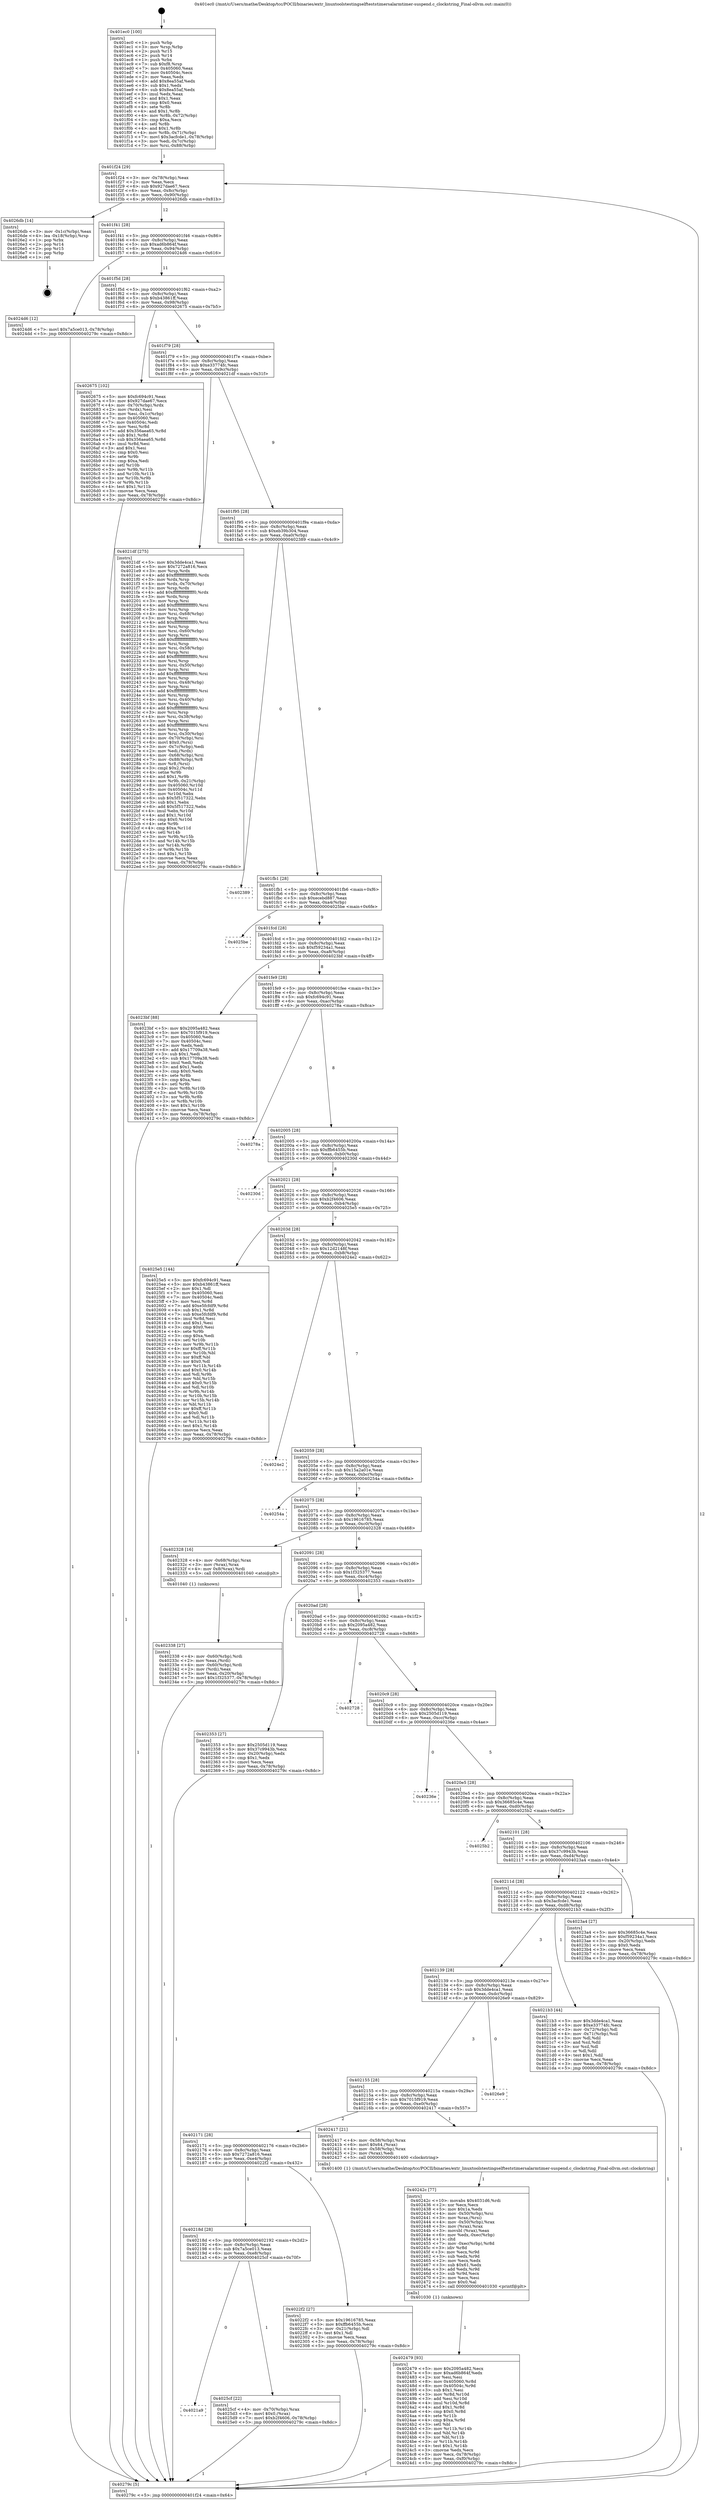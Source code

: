 digraph "0x401ec0" {
  label = "0x401ec0 (/mnt/c/Users/mathe/Desktop/tcc/POCII/binaries/extr_linuxtoolstestingselfteststimersalarmtimer-suspend.c_clockstring_Final-ollvm.out::main(0))"
  labelloc = "t"
  node[shape=record]

  Entry [label="",width=0.3,height=0.3,shape=circle,fillcolor=black,style=filled]
  "0x401f24" [label="{
     0x401f24 [29]\l
     | [instrs]\l
     &nbsp;&nbsp;0x401f24 \<+3\>: mov -0x78(%rbp),%eax\l
     &nbsp;&nbsp;0x401f27 \<+2\>: mov %eax,%ecx\l
     &nbsp;&nbsp;0x401f29 \<+6\>: sub $0x927dae67,%ecx\l
     &nbsp;&nbsp;0x401f2f \<+6\>: mov %eax,-0x8c(%rbp)\l
     &nbsp;&nbsp;0x401f35 \<+6\>: mov %ecx,-0x90(%rbp)\l
     &nbsp;&nbsp;0x401f3b \<+6\>: je 00000000004026db \<main+0x81b\>\l
  }"]
  "0x4026db" [label="{
     0x4026db [14]\l
     | [instrs]\l
     &nbsp;&nbsp;0x4026db \<+3\>: mov -0x1c(%rbp),%eax\l
     &nbsp;&nbsp;0x4026de \<+4\>: lea -0x18(%rbp),%rsp\l
     &nbsp;&nbsp;0x4026e2 \<+1\>: pop %rbx\l
     &nbsp;&nbsp;0x4026e3 \<+2\>: pop %r14\l
     &nbsp;&nbsp;0x4026e5 \<+2\>: pop %r15\l
     &nbsp;&nbsp;0x4026e7 \<+1\>: pop %rbp\l
     &nbsp;&nbsp;0x4026e8 \<+1\>: ret\l
  }"]
  "0x401f41" [label="{
     0x401f41 [28]\l
     | [instrs]\l
     &nbsp;&nbsp;0x401f41 \<+5\>: jmp 0000000000401f46 \<main+0x86\>\l
     &nbsp;&nbsp;0x401f46 \<+6\>: mov -0x8c(%rbp),%eax\l
     &nbsp;&nbsp;0x401f4c \<+5\>: sub $0xad6b864f,%eax\l
     &nbsp;&nbsp;0x401f51 \<+6\>: mov %eax,-0x94(%rbp)\l
     &nbsp;&nbsp;0x401f57 \<+6\>: je 00000000004024d6 \<main+0x616\>\l
  }"]
  Exit [label="",width=0.3,height=0.3,shape=circle,fillcolor=black,style=filled,peripheries=2]
  "0x4024d6" [label="{
     0x4024d6 [12]\l
     | [instrs]\l
     &nbsp;&nbsp;0x4024d6 \<+7\>: movl $0x7a5ce013,-0x78(%rbp)\l
     &nbsp;&nbsp;0x4024dd \<+5\>: jmp 000000000040279c \<main+0x8dc\>\l
  }"]
  "0x401f5d" [label="{
     0x401f5d [28]\l
     | [instrs]\l
     &nbsp;&nbsp;0x401f5d \<+5\>: jmp 0000000000401f62 \<main+0xa2\>\l
     &nbsp;&nbsp;0x401f62 \<+6\>: mov -0x8c(%rbp),%eax\l
     &nbsp;&nbsp;0x401f68 \<+5\>: sub $0xb43861ff,%eax\l
     &nbsp;&nbsp;0x401f6d \<+6\>: mov %eax,-0x98(%rbp)\l
     &nbsp;&nbsp;0x401f73 \<+6\>: je 0000000000402675 \<main+0x7b5\>\l
  }"]
  "0x4021a9" [label="{
     0x4021a9\l
  }", style=dashed]
  "0x402675" [label="{
     0x402675 [102]\l
     | [instrs]\l
     &nbsp;&nbsp;0x402675 \<+5\>: mov $0xfc694c91,%eax\l
     &nbsp;&nbsp;0x40267a \<+5\>: mov $0x927dae67,%ecx\l
     &nbsp;&nbsp;0x40267f \<+4\>: mov -0x70(%rbp),%rdx\l
     &nbsp;&nbsp;0x402683 \<+2\>: mov (%rdx),%esi\l
     &nbsp;&nbsp;0x402685 \<+3\>: mov %esi,-0x1c(%rbp)\l
     &nbsp;&nbsp;0x402688 \<+7\>: mov 0x405060,%esi\l
     &nbsp;&nbsp;0x40268f \<+7\>: mov 0x40504c,%edi\l
     &nbsp;&nbsp;0x402696 \<+3\>: mov %esi,%r8d\l
     &nbsp;&nbsp;0x402699 \<+7\>: add $0x356aea65,%r8d\l
     &nbsp;&nbsp;0x4026a0 \<+4\>: sub $0x1,%r8d\l
     &nbsp;&nbsp;0x4026a4 \<+7\>: sub $0x356aea65,%r8d\l
     &nbsp;&nbsp;0x4026ab \<+4\>: imul %r8d,%esi\l
     &nbsp;&nbsp;0x4026af \<+3\>: and $0x1,%esi\l
     &nbsp;&nbsp;0x4026b2 \<+3\>: cmp $0x0,%esi\l
     &nbsp;&nbsp;0x4026b5 \<+4\>: sete %r9b\l
     &nbsp;&nbsp;0x4026b9 \<+3\>: cmp $0xa,%edi\l
     &nbsp;&nbsp;0x4026bc \<+4\>: setl %r10b\l
     &nbsp;&nbsp;0x4026c0 \<+3\>: mov %r9b,%r11b\l
     &nbsp;&nbsp;0x4026c3 \<+3\>: and %r10b,%r11b\l
     &nbsp;&nbsp;0x4026c6 \<+3\>: xor %r10b,%r9b\l
     &nbsp;&nbsp;0x4026c9 \<+3\>: or %r9b,%r11b\l
     &nbsp;&nbsp;0x4026cc \<+4\>: test $0x1,%r11b\l
     &nbsp;&nbsp;0x4026d0 \<+3\>: cmovne %ecx,%eax\l
     &nbsp;&nbsp;0x4026d3 \<+3\>: mov %eax,-0x78(%rbp)\l
     &nbsp;&nbsp;0x4026d6 \<+5\>: jmp 000000000040279c \<main+0x8dc\>\l
  }"]
  "0x401f79" [label="{
     0x401f79 [28]\l
     | [instrs]\l
     &nbsp;&nbsp;0x401f79 \<+5\>: jmp 0000000000401f7e \<main+0xbe\>\l
     &nbsp;&nbsp;0x401f7e \<+6\>: mov -0x8c(%rbp),%eax\l
     &nbsp;&nbsp;0x401f84 \<+5\>: sub $0xe33774fc,%eax\l
     &nbsp;&nbsp;0x401f89 \<+6\>: mov %eax,-0x9c(%rbp)\l
     &nbsp;&nbsp;0x401f8f \<+6\>: je 00000000004021df \<main+0x31f\>\l
  }"]
  "0x4025cf" [label="{
     0x4025cf [22]\l
     | [instrs]\l
     &nbsp;&nbsp;0x4025cf \<+4\>: mov -0x70(%rbp),%rax\l
     &nbsp;&nbsp;0x4025d3 \<+6\>: movl $0x0,(%rax)\l
     &nbsp;&nbsp;0x4025d9 \<+7\>: movl $0xb2f4606,-0x78(%rbp)\l
     &nbsp;&nbsp;0x4025e0 \<+5\>: jmp 000000000040279c \<main+0x8dc\>\l
  }"]
  "0x4021df" [label="{
     0x4021df [275]\l
     | [instrs]\l
     &nbsp;&nbsp;0x4021df \<+5\>: mov $0x3dde4ca1,%eax\l
     &nbsp;&nbsp;0x4021e4 \<+5\>: mov $0x7272a816,%ecx\l
     &nbsp;&nbsp;0x4021e9 \<+3\>: mov %rsp,%rdx\l
     &nbsp;&nbsp;0x4021ec \<+4\>: add $0xfffffffffffffff0,%rdx\l
     &nbsp;&nbsp;0x4021f0 \<+3\>: mov %rdx,%rsp\l
     &nbsp;&nbsp;0x4021f3 \<+4\>: mov %rdx,-0x70(%rbp)\l
     &nbsp;&nbsp;0x4021f7 \<+3\>: mov %rsp,%rdx\l
     &nbsp;&nbsp;0x4021fa \<+4\>: add $0xfffffffffffffff0,%rdx\l
     &nbsp;&nbsp;0x4021fe \<+3\>: mov %rdx,%rsp\l
     &nbsp;&nbsp;0x402201 \<+3\>: mov %rsp,%rsi\l
     &nbsp;&nbsp;0x402204 \<+4\>: add $0xfffffffffffffff0,%rsi\l
     &nbsp;&nbsp;0x402208 \<+3\>: mov %rsi,%rsp\l
     &nbsp;&nbsp;0x40220b \<+4\>: mov %rsi,-0x68(%rbp)\l
     &nbsp;&nbsp;0x40220f \<+3\>: mov %rsp,%rsi\l
     &nbsp;&nbsp;0x402212 \<+4\>: add $0xfffffffffffffff0,%rsi\l
     &nbsp;&nbsp;0x402216 \<+3\>: mov %rsi,%rsp\l
     &nbsp;&nbsp;0x402219 \<+4\>: mov %rsi,-0x60(%rbp)\l
     &nbsp;&nbsp;0x40221d \<+3\>: mov %rsp,%rsi\l
     &nbsp;&nbsp;0x402220 \<+4\>: add $0xfffffffffffffff0,%rsi\l
     &nbsp;&nbsp;0x402224 \<+3\>: mov %rsi,%rsp\l
     &nbsp;&nbsp;0x402227 \<+4\>: mov %rsi,-0x58(%rbp)\l
     &nbsp;&nbsp;0x40222b \<+3\>: mov %rsp,%rsi\l
     &nbsp;&nbsp;0x40222e \<+4\>: add $0xfffffffffffffff0,%rsi\l
     &nbsp;&nbsp;0x402232 \<+3\>: mov %rsi,%rsp\l
     &nbsp;&nbsp;0x402235 \<+4\>: mov %rsi,-0x50(%rbp)\l
     &nbsp;&nbsp;0x402239 \<+3\>: mov %rsp,%rsi\l
     &nbsp;&nbsp;0x40223c \<+4\>: add $0xfffffffffffffff0,%rsi\l
     &nbsp;&nbsp;0x402240 \<+3\>: mov %rsi,%rsp\l
     &nbsp;&nbsp;0x402243 \<+4\>: mov %rsi,-0x48(%rbp)\l
     &nbsp;&nbsp;0x402247 \<+3\>: mov %rsp,%rsi\l
     &nbsp;&nbsp;0x40224a \<+4\>: add $0xfffffffffffffff0,%rsi\l
     &nbsp;&nbsp;0x40224e \<+3\>: mov %rsi,%rsp\l
     &nbsp;&nbsp;0x402251 \<+4\>: mov %rsi,-0x40(%rbp)\l
     &nbsp;&nbsp;0x402255 \<+3\>: mov %rsp,%rsi\l
     &nbsp;&nbsp;0x402258 \<+4\>: add $0xfffffffffffffff0,%rsi\l
     &nbsp;&nbsp;0x40225c \<+3\>: mov %rsi,%rsp\l
     &nbsp;&nbsp;0x40225f \<+4\>: mov %rsi,-0x38(%rbp)\l
     &nbsp;&nbsp;0x402263 \<+3\>: mov %rsp,%rsi\l
     &nbsp;&nbsp;0x402266 \<+4\>: add $0xfffffffffffffff0,%rsi\l
     &nbsp;&nbsp;0x40226a \<+3\>: mov %rsi,%rsp\l
     &nbsp;&nbsp;0x40226d \<+4\>: mov %rsi,-0x30(%rbp)\l
     &nbsp;&nbsp;0x402271 \<+4\>: mov -0x70(%rbp),%rsi\l
     &nbsp;&nbsp;0x402275 \<+6\>: movl $0x0,(%rsi)\l
     &nbsp;&nbsp;0x40227b \<+3\>: mov -0x7c(%rbp),%edi\l
     &nbsp;&nbsp;0x40227e \<+2\>: mov %edi,(%rdx)\l
     &nbsp;&nbsp;0x402280 \<+4\>: mov -0x68(%rbp),%rsi\l
     &nbsp;&nbsp;0x402284 \<+7\>: mov -0x88(%rbp),%r8\l
     &nbsp;&nbsp;0x40228b \<+3\>: mov %r8,(%rsi)\l
     &nbsp;&nbsp;0x40228e \<+3\>: cmpl $0x2,(%rdx)\l
     &nbsp;&nbsp;0x402291 \<+4\>: setne %r9b\l
     &nbsp;&nbsp;0x402295 \<+4\>: and $0x1,%r9b\l
     &nbsp;&nbsp;0x402299 \<+4\>: mov %r9b,-0x21(%rbp)\l
     &nbsp;&nbsp;0x40229d \<+8\>: mov 0x405060,%r10d\l
     &nbsp;&nbsp;0x4022a5 \<+8\>: mov 0x40504c,%r11d\l
     &nbsp;&nbsp;0x4022ad \<+3\>: mov %r10d,%ebx\l
     &nbsp;&nbsp;0x4022b0 \<+6\>: sub $0x5f517322,%ebx\l
     &nbsp;&nbsp;0x4022b6 \<+3\>: sub $0x1,%ebx\l
     &nbsp;&nbsp;0x4022b9 \<+6\>: add $0x5f517322,%ebx\l
     &nbsp;&nbsp;0x4022bf \<+4\>: imul %ebx,%r10d\l
     &nbsp;&nbsp;0x4022c3 \<+4\>: and $0x1,%r10d\l
     &nbsp;&nbsp;0x4022c7 \<+4\>: cmp $0x0,%r10d\l
     &nbsp;&nbsp;0x4022cb \<+4\>: sete %r9b\l
     &nbsp;&nbsp;0x4022cf \<+4\>: cmp $0xa,%r11d\l
     &nbsp;&nbsp;0x4022d3 \<+4\>: setl %r14b\l
     &nbsp;&nbsp;0x4022d7 \<+3\>: mov %r9b,%r15b\l
     &nbsp;&nbsp;0x4022da \<+3\>: and %r14b,%r15b\l
     &nbsp;&nbsp;0x4022dd \<+3\>: xor %r14b,%r9b\l
     &nbsp;&nbsp;0x4022e0 \<+3\>: or %r9b,%r15b\l
     &nbsp;&nbsp;0x4022e3 \<+4\>: test $0x1,%r15b\l
     &nbsp;&nbsp;0x4022e7 \<+3\>: cmovne %ecx,%eax\l
     &nbsp;&nbsp;0x4022ea \<+3\>: mov %eax,-0x78(%rbp)\l
     &nbsp;&nbsp;0x4022ed \<+5\>: jmp 000000000040279c \<main+0x8dc\>\l
  }"]
  "0x401f95" [label="{
     0x401f95 [28]\l
     | [instrs]\l
     &nbsp;&nbsp;0x401f95 \<+5\>: jmp 0000000000401f9a \<main+0xda\>\l
     &nbsp;&nbsp;0x401f9a \<+6\>: mov -0x8c(%rbp),%eax\l
     &nbsp;&nbsp;0x401fa0 \<+5\>: sub $0xeb39b304,%eax\l
     &nbsp;&nbsp;0x401fa5 \<+6\>: mov %eax,-0xa0(%rbp)\l
     &nbsp;&nbsp;0x401fab \<+6\>: je 0000000000402389 \<main+0x4c9\>\l
  }"]
  "0x402479" [label="{
     0x402479 [93]\l
     | [instrs]\l
     &nbsp;&nbsp;0x402479 \<+5\>: mov $0x2095a482,%ecx\l
     &nbsp;&nbsp;0x40247e \<+5\>: mov $0xad6b864f,%edx\l
     &nbsp;&nbsp;0x402483 \<+2\>: xor %esi,%esi\l
     &nbsp;&nbsp;0x402485 \<+8\>: mov 0x405060,%r8d\l
     &nbsp;&nbsp;0x40248d \<+8\>: mov 0x40504c,%r9d\l
     &nbsp;&nbsp;0x402495 \<+3\>: sub $0x1,%esi\l
     &nbsp;&nbsp;0x402498 \<+3\>: mov %r8d,%r10d\l
     &nbsp;&nbsp;0x40249b \<+3\>: add %esi,%r10d\l
     &nbsp;&nbsp;0x40249e \<+4\>: imul %r10d,%r8d\l
     &nbsp;&nbsp;0x4024a2 \<+4\>: and $0x1,%r8d\l
     &nbsp;&nbsp;0x4024a6 \<+4\>: cmp $0x0,%r8d\l
     &nbsp;&nbsp;0x4024aa \<+4\>: sete %r11b\l
     &nbsp;&nbsp;0x4024ae \<+4\>: cmp $0xa,%r9d\l
     &nbsp;&nbsp;0x4024b2 \<+3\>: setl %bl\l
     &nbsp;&nbsp;0x4024b5 \<+3\>: mov %r11b,%r14b\l
     &nbsp;&nbsp;0x4024b8 \<+3\>: and %bl,%r14b\l
     &nbsp;&nbsp;0x4024bb \<+3\>: xor %bl,%r11b\l
     &nbsp;&nbsp;0x4024be \<+3\>: or %r11b,%r14b\l
     &nbsp;&nbsp;0x4024c1 \<+4\>: test $0x1,%r14b\l
     &nbsp;&nbsp;0x4024c5 \<+3\>: cmovne %edx,%ecx\l
     &nbsp;&nbsp;0x4024c8 \<+3\>: mov %ecx,-0x78(%rbp)\l
     &nbsp;&nbsp;0x4024cb \<+6\>: mov %eax,-0xf0(%rbp)\l
     &nbsp;&nbsp;0x4024d1 \<+5\>: jmp 000000000040279c \<main+0x8dc\>\l
  }"]
  "0x402389" [label="{
     0x402389\l
  }", style=dashed]
  "0x401fb1" [label="{
     0x401fb1 [28]\l
     | [instrs]\l
     &nbsp;&nbsp;0x401fb1 \<+5\>: jmp 0000000000401fb6 \<main+0xf6\>\l
     &nbsp;&nbsp;0x401fb6 \<+6\>: mov -0x8c(%rbp),%eax\l
     &nbsp;&nbsp;0x401fbc \<+5\>: sub $0xecebd887,%eax\l
     &nbsp;&nbsp;0x401fc1 \<+6\>: mov %eax,-0xa4(%rbp)\l
     &nbsp;&nbsp;0x401fc7 \<+6\>: je 00000000004025be \<main+0x6fe\>\l
  }"]
  "0x40242c" [label="{
     0x40242c [77]\l
     | [instrs]\l
     &nbsp;&nbsp;0x40242c \<+10\>: movabs $0x4031d6,%rdi\l
     &nbsp;&nbsp;0x402436 \<+2\>: xor %ecx,%ecx\l
     &nbsp;&nbsp;0x402438 \<+5\>: mov $0x1a,%edx\l
     &nbsp;&nbsp;0x40243d \<+4\>: mov -0x50(%rbp),%rsi\l
     &nbsp;&nbsp;0x402441 \<+3\>: mov %rax,(%rsi)\l
     &nbsp;&nbsp;0x402444 \<+4\>: mov -0x50(%rbp),%rax\l
     &nbsp;&nbsp;0x402448 \<+3\>: mov (%rax),%rax\l
     &nbsp;&nbsp;0x40244b \<+3\>: movsbl (%rax),%eax\l
     &nbsp;&nbsp;0x40244e \<+6\>: mov %edx,-0xec(%rbp)\l
     &nbsp;&nbsp;0x402454 \<+1\>: cltd\l
     &nbsp;&nbsp;0x402455 \<+7\>: mov -0xec(%rbp),%r8d\l
     &nbsp;&nbsp;0x40245c \<+3\>: idiv %r8d\l
     &nbsp;&nbsp;0x40245f \<+3\>: mov %ecx,%r9d\l
     &nbsp;&nbsp;0x402462 \<+3\>: sub %edx,%r9d\l
     &nbsp;&nbsp;0x402465 \<+2\>: mov %ecx,%edx\l
     &nbsp;&nbsp;0x402467 \<+3\>: sub $0x61,%edx\l
     &nbsp;&nbsp;0x40246a \<+3\>: add %edx,%r9d\l
     &nbsp;&nbsp;0x40246d \<+3\>: sub %r9d,%ecx\l
     &nbsp;&nbsp;0x402470 \<+2\>: mov %ecx,%esi\l
     &nbsp;&nbsp;0x402472 \<+2\>: mov $0x0,%al\l
     &nbsp;&nbsp;0x402474 \<+5\>: call 0000000000401030 \<printf@plt\>\l
     | [calls]\l
     &nbsp;&nbsp;0x401030 \{1\} (unknown)\l
  }"]
  "0x4025be" [label="{
     0x4025be\l
  }", style=dashed]
  "0x401fcd" [label="{
     0x401fcd [28]\l
     | [instrs]\l
     &nbsp;&nbsp;0x401fcd \<+5\>: jmp 0000000000401fd2 \<main+0x112\>\l
     &nbsp;&nbsp;0x401fd2 \<+6\>: mov -0x8c(%rbp),%eax\l
     &nbsp;&nbsp;0x401fd8 \<+5\>: sub $0xf59234a1,%eax\l
     &nbsp;&nbsp;0x401fdd \<+6\>: mov %eax,-0xa8(%rbp)\l
     &nbsp;&nbsp;0x401fe3 \<+6\>: je 00000000004023bf \<main+0x4ff\>\l
  }"]
  "0x402338" [label="{
     0x402338 [27]\l
     | [instrs]\l
     &nbsp;&nbsp;0x402338 \<+4\>: mov -0x60(%rbp),%rdi\l
     &nbsp;&nbsp;0x40233c \<+2\>: mov %eax,(%rdi)\l
     &nbsp;&nbsp;0x40233e \<+4\>: mov -0x60(%rbp),%rdi\l
     &nbsp;&nbsp;0x402342 \<+2\>: mov (%rdi),%eax\l
     &nbsp;&nbsp;0x402344 \<+3\>: mov %eax,-0x20(%rbp)\l
     &nbsp;&nbsp;0x402347 \<+7\>: movl $0x1f325377,-0x78(%rbp)\l
     &nbsp;&nbsp;0x40234e \<+5\>: jmp 000000000040279c \<main+0x8dc\>\l
  }"]
  "0x4023bf" [label="{
     0x4023bf [88]\l
     | [instrs]\l
     &nbsp;&nbsp;0x4023bf \<+5\>: mov $0x2095a482,%eax\l
     &nbsp;&nbsp;0x4023c4 \<+5\>: mov $0x7015f919,%ecx\l
     &nbsp;&nbsp;0x4023c9 \<+7\>: mov 0x405060,%edx\l
     &nbsp;&nbsp;0x4023d0 \<+7\>: mov 0x40504c,%esi\l
     &nbsp;&nbsp;0x4023d7 \<+2\>: mov %edx,%edi\l
     &nbsp;&nbsp;0x4023d9 \<+6\>: add $0x17709a38,%edi\l
     &nbsp;&nbsp;0x4023df \<+3\>: sub $0x1,%edi\l
     &nbsp;&nbsp;0x4023e2 \<+6\>: sub $0x17709a38,%edi\l
     &nbsp;&nbsp;0x4023e8 \<+3\>: imul %edi,%edx\l
     &nbsp;&nbsp;0x4023eb \<+3\>: and $0x1,%edx\l
     &nbsp;&nbsp;0x4023ee \<+3\>: cmp $0x0,%edx\l
     &nbsp;&nbsp;0x4023f1 \<+4\>: sete %r8b\l
     &nbsp;&nbsp;0x4023f5 \<+3\>: cmp $0xa,%esi\l
     &nbsp;&nbsp;0x4023f8 \<+4\>: setl %r9b\l
     &nbsp;&nbsp;0x4023fc \<+3\>: mov %r8b,%r10b\l
     &nbsp;&nbsp;0x4023ff \<+3\>: and %r9b,%r10b\l
     &nbsp;&nbsp;0x402402 \<+3\>: xor %r9b,%r8b\l
     &nbsp;&nbsp;0x402405 \<+3\>: or %r8b,%r10b\l
     &nbsp;&nbsp;0x402408 \<+4\>: test $0x1,%r10b\l
     &nbsp;&nbsp;0x40240c \<+3\>: cmovne %ecx,%eax\l
     &nbsp;&nbsp;0x40240f \<+3\>: mov %eax,-0x78(%rbp)\l
     &nbsp;&nbsp;0x402412 \<+5\>: jmp 000000000040279c \<main+0x8dc\>\l
  }"]
  "0x401fe9" [label="{
     0x401fe9 [28]\l
     | [instrs]\l
     &nbsp;&nbsp;0x401fe9 \<+5\>: jmp 0000000000401fee \<main+0x12e\>\l
     &nbsp;&nbsp;0x401fee \<+6\>: mov -0x8c(%rbp),%eax\l
     &nbsp;&nbsp;0x401ff4 \<+5\>: sub $0xfc694c91,%eax\l
     &nbsp;&nbsp;0x401ff9 \<+6\>: mov %eax,-0xac(%rbp)\l
     &nbsp;&nbsp;0x401fff \<+6\>: je 000000000040278a \<main+0x8ca\>\l
  }"]
  "0x40218d" [label="{
     0x40218d [28]\l
     | [instrs]\l
     &nbsp;&nbsp;0x40218d \<+5\>: jmp 0000000000402192 \<main+0x2d2\>\l
     &nbsp;&nbsp;0x402192 \<+6\>: mov -0x8c(%rbp),%eax\l
     &nbsp;&nbsp;0x402198 \<+5\>: sub $0x7a5ce013,%eax\l
     &nbsp;&nbsp;0x40219d \<+6\>: mov %eax,-0xe8(%rbp)\l
     &nbsp;&nbsp;0x4021a3 \<+6\>: je 00000000004025cf \<main+0x70f\>\l
  }"]
  "0x40278a" [label="{
     0x40278a\l
  }", style=dashed]
  "0x402005" [label="{
     0x402005 [28]\l
     | [instrs]\l
     &nbsp;&nbsp;0x402005 \<+5\>: jmp 000000000040200a \<main+0x14a\>\l
     &nbsp;&nbsp;0x40200a \<+6\>: mov -0x8c(%rbp),%eax\l
     &nbsp;&nbsp;0x402010 \<+5\>: sub $0xffb6455b,%eax\l
     &nbsp;&nbsp;0x402015 \<+6\>: mov %eax,-0xb0(%rbp)\l
     &nbsp;&nbsp;0x40201b \<+6\>: je 000000000040230d \<main+0x44d\>\l
  }"]
  "0x4022f2" [label="{
     0x4022f2 [27]\l
     | [instrs]\l
     &nbsp;&nbsp;0x4022f2 \<+5\>: mov $0x19616785,%eax\l
     &nbsp;&nbsp;0x4022f7 \<+5\>: mov $0xffb6455b,%ecx\l
     &nbsp;&nbsp;0x4022fc \<+3\>: mov -0x21(%rbp),%dl\l
     &nbsp;&nbsp;0x4022ff \<+3\>: test $0x1,%dl\l
     &nbsp;&nbsp;0x402302 \<+3\>: cmovne %ecx,%eax\l
     &nbsp;&nbsp;0x402305 \<+3\>: mov %eax,-0x78(%rbp)\l
     &nbsp;&nbsp;0x402308 \<+5\>: jmp 000000000040279c \<main+0x8dc\>\l
  }"]
  "0x40230d" [label="{
     0x40230d\l
  }", style=dashed]
  "0x402021" [label="{
     0x402021 [28]\l
     | [instrs]\l
     &nbsp;&nbsp;0x402021 \<+5\>: jmp 0000000000402026 \<main+0x166\>\l
     &nbsp;&nbsp;0x402026 \<+6\>: mov -0x8c(%rbp),%eax\l
     &nbsp;&nbsp;0x40202c \<+5\>: sub $0xb2f4606,%eax\l
     &nbsp;&nbsp;0x402031 \<+6\>: mov %eax,-0xb4(%rbp)\l
     &nbsp;&nbsp;0x402037 \<+6\>: je 00000000004025e5 \<main+0x725\>\l
  }"]
  "0x402171" [label="{
     0x402171 [28]\l
     | [instrs]\l
     &nbsp;&nbsp;0x402171 \<+5\>: jmp 0000000000402176 \<main+0x2b6\>\l
     &nbsp;&nbsp;0x402176 \<+6\>: mov -0x8c(%rbp),%eax\l
     &nbsp;&nbsp;0x40217c \<+5\>: sub $0x7272a816,%eax\l
     &nbsp;&nbsp;0x402181 \<+6\>: mov %eax,-0xe4(%rbp)\l
     &nbsp;&nbsp;0x402187 \<+6\>: je 00000000004022f2 \<main+0x432\>\l
  }"]
  "0x4025e5" [label="{
     0x4025e5 [144]\l
     | [instrs]\l
     &nbsp;&nbsp;0x4025e5 \<+5\>: mov $0xfc694c91,%eax\l
     &nbsp;&nbsp;0x4025ea \<+5\>: mov $0xb43861ff,%ecx\l
     &nbsp;&nbsp;0x4025ef \<+2\>: mov $0x1,%dl\l
     &nbsp;&nbsp;0x4025f1 \<+7\>: mov 0x405060,%esi\l
     &nbsp;&nbsp;0x4025f8 \<+7\>: mov 0x40504c,%edi\l
     &nbsp;&nbsp;0x4025ff \<+3\>: mov %esi,%r8d\l
     &nbsp;&nbsp;0x402602 \<+7\>: add $0xe5fcfdf9,%r8d\l
     &nbsp;&nbsp;0x402609 \<+4\>: sub $0x1,%r8d\l
     &nbsp;&nbsp;0x40260d \<+7\>: sub $0xe5fcfdf9,%r8d\l
     &nbsp;&nbsp;0x402614 \<+4\>: imul %r8d,%esi\l
     &nbsp;&nbsp;0x402618 \<+3\>: and $0x1,%esi\l
     &nbsp;&nbsp;0x40261b \<+3\>: cmp $0x0,%esi\l
     &nbsp;&nbsp;0x40261e \<+4\>: sete %r9b\l
     &nbsp;&nbsp;0x402622 \<+3\>: cmp $0xa,%edi\l
     &nbsp;&nbsp;0x402625 \<+4\>: setl %r10b\l
     &nbsp;&nbsp;0x402629 \<+3\>: mov %r9b,%r11b\l
     &nbsp;&nbsp;0x40262c \<+4\>: xor $0xff,%r11b\l
     &nbsp;&nbsp;0x402630 \<+3\>: mov %r10b,%bl\l
     &nbsp;&nbsp;0x402633 \<+3\>: xor $0xff,%bl\l
     &nbsp;&nbsp;0x402636 \<+3\>: xor $0x0,%dl\l
     &nbsp;&nbsp;0x402639 \<+3\>: mov %r11b,%r14b\l
     &nbsp;&nbsp;0x40263c \<+4\>: and $0x0,%r14b\l
     &nbsp;&nbsp;0x402640 \<+3\>: and %dl,%r9b\l
     &nbsp;&nbsp;0x402643 \<+3\>: mov %bl,%r15b\l
     &nbsp;&nbsp;0x402646 \<+4\>: and $0x0,%r15b\l
     &nbsp;&nbsp;0x40264a \<+3\>: and %dl,%r10b\l
     &nbsp;&nbsp;0x40264d \<+3\>: or %r9b,%r14b\l
     &nbsp;&nbsp;0x402650 \<+3\>: or %r10b,%r15b\l
     &nbsp;&nbsp;0x402653 \<+3\>: xor %r15b,%r14b\l
     &nbsp;&nbsp;0x402656 \<+3\>: or %bl,%r11b\l
     &nbsp;&nbsp;0x402659 \<+4\>: xor $0xff,%r11b\l
     &nbsp;&nbsp;0x40265d \<+3\>: or $0x0,%dl\l
     &nbsp;&nbsp;0x402660 \<+3\>: and %dl,%r11b\l
     &nbsp;&nbsp;0x402663 \<+3\>: or %r11b,%r14b\l
     &nbsp;&nbsp;0x402666 \<+4\>: test $0x1,%r14b\l
     &nbsp;&nbsp;0x40266a \<+3\>: cmovne %ecx,%eax\l
     &nbsp;&nbsp;0x40266d \<+3\>: mov %eax,-0x78(%rbp)\l
     &nbsp;&nbsp;0x402670 \<+5\>: jmp 000000000040279c \<main+0x8dc\>\l
  }"]
  "0x40203d" [label="{
     0x40203d [28]\l
     | [instrs]\l
     &nbsp;&nbsp;0x40203d \<+5\>: jmp 0000000000402042 \<main+0x182\>\l
     &nbsp;&nbsp;0x402042 \<+6\>: mov -0x8c(%rbp),%eax\l
     &nbsp;&nbsp;0x402048 \<+5\>: sub $0x12d2148f,%eax\l
     &nbsp;&nbsp;0x40204d \<+6\>: mov %eax,-0xb8(%rbp)\l
     &nbsp;&nbsp;0x402053 \<+6\>: je 00000000004024e2 \<main+0x622\>\l
  }"]
  "0x402417" [label="{
     0x402417 [21]\l
     | [instrs]\l
     &nbsp;&nbsp;0x402417 \<+4\>: mov -0x58(%rbp),%rax\l
     &nbsp;&nbsp;0x40241b \<+6\>: movl $0x64,(%rax)\l
     &nbsp;&nbsp;0x402421 \<+4\>: mov -0x58(%rbp),%rax\l
     &nbsp;&nbsp;0x402425 \<+2\>: mov (%rax),%edi\l
     &nbsp;&nbsp;0x402427 \<+5\>: call 0000000000401400 \<clockstring\>\l
     | [calls]\l
     &nbsp;&nbsp;0x401400 \{1\} (/mnt/c/Users/mathe/Desktop/tcc/POCII/binaries/extr_linuxtoolstestingselfteststimersalarmtimer-suspend.c_clockstring_Final-ollvm.out::clockstring)\l
  }"]
  "0x4024e2" [label="{
     0x4024e2\l
  }", style=dashed]
  "0x402059" [label="{
     0x402059 [28]\l
     | [instrs]\l
     &nbsp;&nbsp;0x402059 \<+5\>: jmp 000000000040205e \<main+0x19e\>\l
     &nbsp;&nbsp;0x40205e \<+6\>: mov -0x8c(%rbp),%eax\l
     &nbsp;&nbsp;0x402064 \<+5\>: sub $0x15a2a01e,%eax\l
     &nbsp;&nbsp;0x402069 \<+6\>: mov %eax,-0xbc(%rbp)\l
     &nbsp;&nbsp;0x40206f \<+6\>: je 000000000040254a \<main+0x68a\>\l
  }"]
  "0x402155" [label="{
     0x402155 [28]\l
     | [instrs]\l
     &nbsp;&nbsp;0x402155 \<+5\>: jmp 000000000040215a \<main+0x29a\>\l
     &nbsp;&nbsp;0x40215a \<+6\>: mov -0x8c(%rbp),%eax\l
     &nbsp;&nbsp;0x402160 \<+5\>: sub $0x7015f919,%eax\l
     &nbsp;&nbsp;0x402165 \<+6\>: mov %eax,-0xe0(%rbp)\l
     &nbsp;&nbsp;0x40216b \<+6\>: je 0000000000402417 \<main+0x557\>\l
  }"]
  "0x40254a" [label="{
     0x40254a\l
  }", style=dashed]
  "0x402075" [label="{
     0x402075 [28]\l
     | [instrs]\l
     &nbsp;&nbsp;0x402075 \<+5\>: jmp 000000000040207a \<main+0x1ba\>\l
     &nbsp;&nbsp;0x40207a \<+6\>: mov -0x8c(%rbp),%eax\l
     &nbsp;&nbsp;0x402080 \<+5\>: sub $0x19616785,%eax\l
     &nbsp;&nbsp;0x402085 \<+6\>: mov %eax,-0xc0(%rbp)\l
     &nbsp;&nbsp;0x40208b \<+6\>: je 0000000000402328 \<main+0x468\>\l
  }"]
  "0x4026e9" [label="{
     0x4026e9\l
  }", style=dashed]
  "0x402328" [label="{
     0x402328 [16]\l
     | [instrs]\l
     &nbsp;&nbsp;0x402328 \<+4\>: mov -0x68(%rbp),%rax\l
     &nbsp;&nbsp;0x40232c \<+3\>: mov (%rax),%rax\l
     &nbsp;&nbsp;0x40232f \<+4\>: mov 0x8(%rax),%rdi\l
     &nbsp;&nbsp;0x402333 \<+5\>: call 0000000000401040 \<atoi@plt\>\l
     | [calls]\l
     &nbsp;&nbsp;0x401040 \{1\} (unknown)\l
  }"]
  "0x402091" [label="{
     0x402091 [28]\l
     | [instrs]\l
     &nbsp;&nbsp;0x402091 \<+5\>: jmp 0000000000402096 \<main+0x1d6\>\l
     &nbsp;&nbsp;0x402096 \<+6\>: mov -0x8c(%rbp),%eax\l
     &nbsp;&nbsp;0x40209c \<+5\>: sub $0x1f325377,%eax\l
     &nbsp;&nbsp;0x4020a1 \<+6\>: mov %eax,-0xc4(%rbp)\l
     &nbsp;&nbsp;0x4020a7 \<+6\>: je 0000000000402353 \<main+0x493\>\l
  }"]
  "0x401ec0" [label="{
     0x401ec0 [100]\l
     | [instrs]\l
     &nbsp;&nbsp;0x401ec0 \<+1\>: push %rbp\l
     &nbsp;&nbsp;0x401ec1 \<+3\>: mov %rsp,%rbp\l
     &nbsp;&nbsp;0x401ec4 \<+2\>: push %r15\l
     &nbsp;&nbsp;0x401ec6 \<+2\>: push %r14\l
     &nbsp;&nbsp;0x401ec8 \<+1\>: push %rbx\l
     &nbsp;&nbsp;0x401ec9 \<+7\>: sub $0xf8,%rsp\l
     &nbsp;&nbsp;0x401ed0 \<+7\>: mov 0x405060,%eax\l
     &nbsp;&nbsp;0x401ed7 \<+7\>: mov 0x40504c,%ecx\l
     &nbsp;&nbsp;0x401ede \<+2\>: mov %eax,%edx\l
     &nbsp;&nbsp;0x401ee0 \<+6\>: add $0x8ea55af,%edx\l
     &nbsp;&nbsp;0x401ee6 \<+3\>: sub $0x1,%edx\l
     &nbsp;&nbsp;0x401ee9 \<+6\>: sub $0x8ea55af,%edx\l
     &nbsp;&nbsp;0x401eef \<+3\>: imul %edx,%eax\l
     &nbsp;&nbsp;0x401ef2 \<+3\>: and $0x1,%eax\l
     &nbsp;&nbsp;0x401ef5 \<+3\>: cmp $0x0,%eax\l
     &nbsp;&nbsp;0x401ef8 \<+4\>: sete %r8b\l
     &nbsp;&nbsp;0x401efc \<+4\>: and $0x1,%r8b\l
     &nbsp;&nbsp;0x401f00 \<+4\>: mov %r8b,-0x72(%rbp)\l
     &nbsp;&nbsp;0x401f04 \<+3\>: cmp $0xa,%ecx\l
     &nbsp;&nbsp;0x401f07 \<+4\>: setl %r8b\l
     &nbsp;&nbsp;0x401f0b \<+4\>: and $0x1,%r8b\l
     &nbsp;&nbsp;0x401f0f \<+4\>: mov %r8b,-0x71(%rbp)\l
     &nbsp;&nbsp;0x401f13 \<+7\>: movl $0x3acfcde1,-0x78(%rbp)\l
     &nbsp;&nbsp;0x401f1a \<+3\>: mov %edi,-0x7c(%rbp)\l
     &nbsp;&nbsp;0x401f1d \<+7\>: mov %rsi,-0x88(%rbp)\l
  }"]
  "0x402353" [label="{
     0x402353 [27]\l
     | [instrs]\l
     &nbsp;&nbsp;0x402353 \<+5\>: mov $0x2505d119,%eax\l
     &nbsp;&nbsp;0x402358 \<+5\>: mov $0x37c9943b,%ecx\l
     &nbsp;&nbsp;0x40235d \<+3\>: mov -0x20(%rbp),%edx\l
     &nbsp;&nbsp;0x402360 \<+3\>: cmp $0x1,%edx\l
     &nbsp;&nbsp;0x402363 \<+3\>: cmovl %ecx,%eax\l
     &nbsp;&nbsp;0x402366 \<+3\>: mov %eax,-0x78(%rbp)\l
     &nbsp;&nbsp;0x402369 \<+5\>: jmp 000000000040279c \<main+0x8dc\>\l
  }"]
  "0x4020ad" [label="{
     0x4020ad [28]\l
     | [instrs]\l
     &nbsp;&nbsp;0x4020ad \<+5\>: jmp 00000000004020b2 \<main+0x1f2\>\l
     &nbsp;&nbsp;0x4020b2 \<+6\>: mov -0x8c(%rbp),%eax\l
     &nbsp;&nbsp;0x4020b8 \<+5\>: sub $0x2095a482,%eax\l
     &nbsp;&nbsp;0x4020bd \<+6\>: mov %eax,-0xc8(%rbp)\l
     &nbsp;&nbsp;0x4020c3 \<+6\>: je 0000000000402728 \<main+0x868\>\l
  }"]
  "0x40279c" [label="{
     0x40279c [5]\l
     | [instrs]\l
     &nbsp;&nbsp;0x40279c \<+5\>: jmp 0000000000401f24 \<main+0x64\>\l
  }"]
  "0x402728" [label="{
     0x402728\l
  }", style=dashed]
  "0x4020c9" [label="{
     0x4020c9 [28]\l
     | [instrs]\l
     &nbsp;&nbsp;0x4020c9 \<+5\>: jmp 00000000004020ce \<main+0x20e\>\l
     &nbsp;&nbsp;0x4020ce \<+6\>: mov -0x8c(%rbp),%eax\l
     &nbsp;&nbsp;0x4020d4 \<+5\>: sub $0x2505d119,%eax\l
     &nbsp;&nbsp;0x4020d9 \<+6\>: mov %eax,-0xcc(%rbp)\l
     &nbsp;&nbsp;0x4020df \<+6\>: je 000000000040236e \<main+0x4ae\>\l
  }"]
  "0x402139" [label="{
     0x402139 [28]\l
     | [instrs]\l
     &nbsp;&nbsp;0x402139 \<+5\>: jmp 000000000040213e \<main+0x27e\>\l
     &nbsp;&nbsp;0x40213e \<+6\>: mov -0x8c(%rbp),%eax\l
     &nbsp;&nbsp;0x402144 \<+5\>: sub $0x3dde4ca1,%eax\l
     &nbsp;&nbsp;0x402149 \<+6\>: mov %eax,-0xdc(%rbp)\l
     &nbsp;&nbsp;0x40214f \<+6\>: je 00000000004026e9 \<main+0x829\>\l
  }"]
  "0x40236e" [label="{
     0x40236e\l
  }", style=dashed]
  "0x4020e5" [label="{
     0x4020e5 [28]\l
     | [instrs]\l
     &nbsp;&nbsp;0x4020e5 \<+5\>: jmp 00000000004020ea \<main+0x22a\>\l
     &nbsp;&nbsp;0x4020ea \<+6\>: mov -0x8c(%rbp),%eax\l
     &nbsp;&nbsp;0x4020f0 \<+5\>: sub $0x36685c4e,%eax\l
     &nbsp;&nbsp;0x4020f5 \<+6\>: mov %eax,-0xd0(%rbp)\l
     &nbsp;&nbsp;0x4020fb \<+6\>: je 00000000004025b2 \<main+0x6f2\>\l
  }"]
  "0x4021b3" [label="{
     0x4021b3 [44]\l
     | [instrs]\l
     &nbsp;&nbsp;0x4021b3 \<+5\>: mov $0x3dde4ca1,%eax\l
     &nbsp;&nbsp;0x4021b8 \<+5\>: mov $0xe33774fc,%ecx\l
     &nbsp;&nbsp;0x4021bd \<+3\>: mov -0x72(%rbp),%dl\l
     &nbsp;&nbsp;0x4021c0 \<+4\>: mov -0x71(%rbp),%sil\l
     &nbsp;&nbsp;0x4021c4 \<+3\>: mov %dl,%dil\l
     &nbsp;&nbsp;0x4021c7 \<+3\>: and %sil,%dil\l
     &nbsp;&nbsp;0x4021ca \<+3\>: xor %sil,%dl\l
     &nbsp;&nbsp;0x4021cd \<+3\>: or %dl,%dil\l
     &nbsp;&nbsp;0x4021d0 \<+4\>: test $0x1,%dil\l
     &nbsp;&nbsp;0x4021d4 \<+3\>: cmovne %ecx,%eax\l
     &nbsp;&nbsp;0x4021d7 \<+3\>: mov %eax,-0x78(%rbp)\l
     &nbsp;&nbsp;0x4021da \<+5\>: jmp 000000000040279c \<main+0x8dc\>\l
  }"]
  "0x4025b2" [label="{
     0x4025b2\l
  }", style=dashed]
  "0x402101" [label="{
     0x402101 [28]\l
     | [instrs]\l
     &nbsp;&nbsp;0x402101 \<+5\>: jmp 0000000000402106 \<main+0x246\>\l
     &nbsp;&nbsp;0x402106 \<+6\>: mov -0x8c(%rbp),%eax\l
     &nbsp;&nbsp;0x40210c \<+5\>: sub $0x37c9943b,%eax\l
     &nbsp;&nbsp;0x402111 \<+6\>: mov %eax,-0xd4(%rbp)\l
     &nbsp;&nbsp;0x402117 \<+6\>: je 00000000004023a4 \<main+0x4e4\>\l
  }"]
  "0x40211d" [label="{
     0x40211d [28]\l
     | [instrs]\l
     &nbsp;&nbsp;0x40211d \<+5\>: jmp 0000000000402122 \<main+0x262\>\l
     &nbsp;&nbsp;0x402122 \<+6\>: mov -0x8c(%rbp),%eax\l
     &nbsp;&nbsp;0x402128 \<+5\>: sub $0x3acfcde1,%eax\l
     &nbsp;&nbsp;0x40212d \<+6\>: mov %eax,-0xd8(%rbp)\l
     &nbsp;&nbsp;0x402133 \<+6\>: je 00000000004021b3 \<main+0x2f3\>\l
  }"]
  "0x4023a4" [label="{
     0x4023a4 [27]\l
     | [instrs]\l
     &nbsp;&nbsp;0x4023a4 \<+5\>: mov $0x36685c4e,%eax\l
     &nbsp;&nbsp;0x4023a9 \<+5\>: mov $0xf59234a1,%ecx\l
     &nbsp;&nbsp;0x4023ae \<+3\>: mov -0x20(%rbp),%edx\l
     &nbsp;&nbsp;0x4023b1 \<+3\>: cmp $0x0,%edx\l
     &nbsp;&nbsp;0x4023b4 \<+3\>: cmove %ecx,%eax\l
     &nbsp;&nbsp;0x4023b7 \<+3\>: mov %eax,-0x78(%rbp)\l
     &nbsp;&nbsp;0x4023ba \<+5\>: jmp 000000000040279c \<main+0x8dc\>\l
  }"]
  Entry -> "0x401ec0" [label=" 1"]
  "0x401f24" -> "0x4026db" [label=" 1"]
  "0x401f24" -> "0x401f41" [label=" 12"]
  "0x4026db" -> Exit [label=" 1"]
  "0x401f41" -> "0x4024d6" [label=" 1"]
  "0x401f41" -> "0x401f5d" [label=" 11"]
  "0x402675" -> "0x40279c" [label=" 1"]
  "0x401f5d" -> "0x402675" [label=" 1"]
  "0x401f5d" -> "0x401f79" [label=" 10"]
  "0x4025e5" -> "0x40279c" [label=" 1"]
  "0x401f79" -> "0x4021df" [label=" 1"]
  "0x401f79" -> "0x401f95" [label=" 9"]
  "0x4025cf" -> "0x40279c" [label=" 1"]
  "0x401f95" -> "0x402389" [label=" 0"]
  "0x401f95" -> "0x401fb1" [label=" 9"]
  "0x40218d" -> "0x4025cf" [label=" 1"]
  "0x401fb1" -> "0x4025be" [label=" 0"]
  "0x401fb1" -> "0x401fcd" [label=" 9"]
  "0x40218d" -> "0x4021a9" [label=" 0"]
  "0x401fcd" -> "0x4023bf" [label=" 1"]
  "0x401fcd" -> "0x401fe9" [label=" 8"]
  "0x4024d6" -> "0x40279c" [label=" 1"]
  "0x401fe9" -> "0x40278a" [label=" 0"]
  "0x401fe9" -> "0x402005" [label=" 8"]
  "0x402479" -> "0x40279c" [label=" 1"]
  "0x402005" -> "0x40230d" [label=" 0"]
  "0x402005" -> "0x402021" [label=" 8"]
  "0x40242c" -> "0x402479" [label=" 1"]
  "0x402021" -> "0x4025e5" [label=" 1"]
  "0x402021" -> "0x40203d" [label=" 7"]
  "0x4023bf" -> "0x40279c" [label=" 1"]
  "0x40203d" -> "0x4024e2" [label=" 0"]
  "0x40203d" -> "0x402059" [label=" 7"]
  "0x4023a4" -> "0x40279c" [label=" 1"]
  "0x402059" -> "0x40254a" [label=" 0"]
  "0x402059" -> "0x402075" [label=" 7"]
  "0x402338" -> "0x40279c" [label=" 1"]
  "0x402075" -> "0x402328" [label=" 1"]
  "0x402075" -> "0x402091" [label=" 6"]
  "0x402328" -> "0x402338" [label=" 1"]
  "0x402091" -> "0x402353" [label=" 1"]
  "0x402091" -> "0x4020ad" [label=" 5"]
  "0x402171" -> "0x4022f2" [label=" 1"]
  "0x4020ad" -> "0x402728" [label=" 0"]
  "0x4020ad" -> "0x4020c9" [label=" 5"]
  "0x402417" -> "0x40242c" [label=" 1"]
  "0x4020c9" -> "0x40236e" [label=" 0"]
  "0x4020c9" -> "0x4020e5" [label=" 5"]
  "0x402155" -> "0x402171" [label=" 2"]
  "0x4020e5" -> "0x4025b2" [label=" 0"]
  "0x4020e5" -> "0x402101" [label=" 5"]
  "0x402155" -> "0x402417" [label=" 1"]
  "0x402101" -> "0x4023a4" [label=" 1"]
  "0x402101" -> "0x40211d" [label=" 4"]
  "0x402353" -> "0x40279c" [label=" 1"]
  "0x40211d" -> "0x4021b3" [label=" 1"]
  "0x40211d" -> "0x402139" [label=" 3"]
  "0x4021b3" -> "0x40279c" [label=" 1"]
  "0x401ec0" -> "0x401f24" [label=" 1"]
  "0x40279c" -> "0x401f24" [label=" 12"]
  "0x402171" -> "0x40218d" [label=" 1"]
  "0x4021df" -> "0x40279c" [label=" 1"]
  "0x4022f2" -> "0x40279c" [label=" 1"]
  "0x402139" -> "0x4026e9" [label=" 0"]
  "0x402139" -> "0x402155" [label=" 3"]
}
